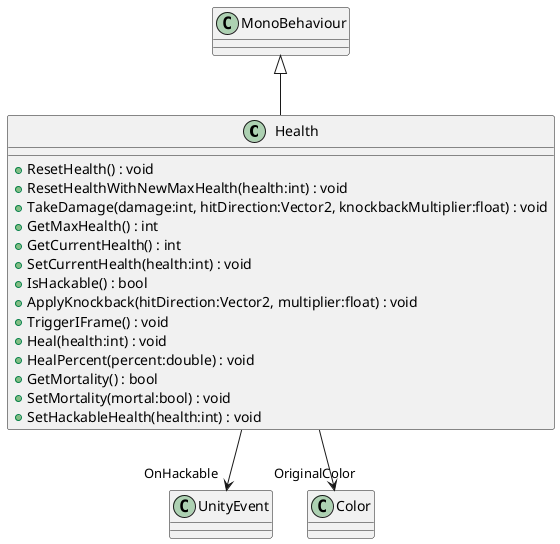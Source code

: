@startuml
class Health {
    + ResetHealth() : void
    + ResetHealthWithNewMaxHealth(health:int) : void
    + TakeDamage(damage:int, hitDirection:Vector2, knockbackMultiplier:float) : void
    + GetMaxHealth() : int
    + GetCurrentHealth() : int
    + SetCurrentHealth(health:int) : void
    + IsHackable() : bool
    + ApplyKnockback(hitDirection:Vector2, multiplier:float) : void
    + TriggerIFrame() : void
    + Heal(health:int) : void
    + HealPercent(percent:double) : void
    + GetMortality() : bool
    + SetMortality(mortal:bool) : void
    + SetHackableHealth(health:int) : void
}
MonoBehaviour <|-- Health
Health --> "OnHackable" UnityEvent
Health --> "OriginalColor" Color
@enduml
